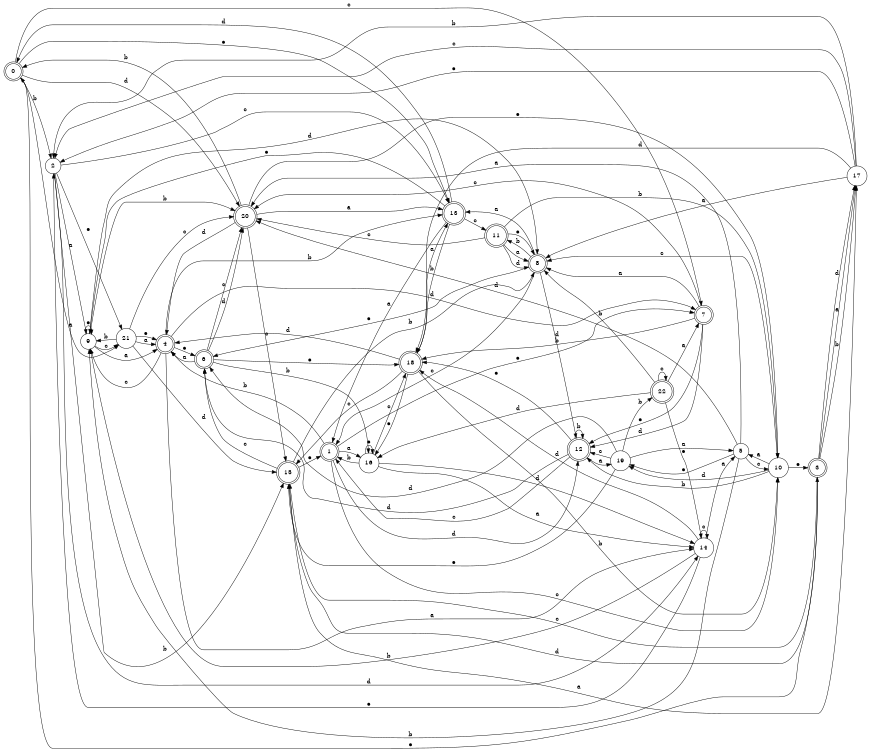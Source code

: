 digraph n19_7 {
__start0 [label="" shape="none"];

rankdir=LR;
size="8,5";

s0 [style="rounded,filled", color="black", fillcolor="white" shape="doublecircle", label="0"];
s1 [style="rounded,filled", color="black", fillcolor="white" shape="doublecircle", label="1"];
s2 [style="filled", color="black", fillcolor="white" shape="circle", label="2"];
s3 [style="rounded,filled", color="black", fillcolor="white" shape="doublecircle", label="3"];
s4 [style="rounded,filled", color="black", fillcolor="white" shape="doublecircle", label="4"];
s5 [style="filled", color="black", fillcolor="white" shape="circle", label="5"];
s6 [style="rounded,filled", color="black", fillcolor="white" shape="doublecircle", label="6"];
s7 [style="rounded,filled", color="black", fillcolor="white" shape="doublecircle", label="7"];
s8 [style="rounded,filled", color="black", fillcolor="white" shape="doublecircle", label="8"];
s9 [style="filled", color="black", fillcolor="white" shape="circle", label="9"];
s10 [style="filled", color="black", fillcolor="white" shape="circle", label="10"];
s11 [style="rounded,filled", color="black", fillcolor="white" shape="doublecircle", label="11"];
s12 [style="rounded,filled", color="black", fillcolor="white" shape="doublecircle", label="12"];
s13 [style="rounded,filled", color="black", fillcolor="white" shape="doublecircle", label="13"];
s14 [style="filled", color="black", fillcolor="white" shape="circle", label="14"];
s15 [style="rounded,filled", color="black", fillcolor="white" shape="doublecircle", label="15"];
s16 [style="filled", color="black", fillcolor="white" shape="circle", label="16"];
s17 [style="filled", color="black", fillcolor="white" shape="circle", label="17"];
s18 [style="rounded,filled", color="black", fillcolor="white" shape="doublecircle", label="18"];
s19 [style="filled", color="black", fillcolor="white" shape="circle", label="19"];
s20 [style="rounded,filled", color="black", fillcolor="white" shape="doublecircle", label="20"];
s21 [style="filled", color="black", fillcolor="white" shape="circle", label="21"];
s22 [style="rounded,filled", color="black", fillcolor="white" shape="doublecircle", label="22"];
s0 -> s21 [label="a"];
s0 -> s2 [label="b"];
s0 -> s7 [label="c"];
s0 -> s20 [label="d"];
s0 -> s13 [label="e"];
s1 -> s16 [label="a"];
s1 -> s4 [label="b"];
s1 -> s10 [label="c"];
s1 -> s12 [label="d"];
s1 -> s7 [label="e"];
s2 -> s9 [label="a"];
s2 -> s15 [label="b"];
s2 -> s13 [label="c"];
s2 -> s14 [label="d"];
s2 -> s21 [label="e"];
s3 -> s17 [label="a"];
s3 -> s17 [label="b"];
s3 -> s15 [label="c"];
s3 -> s17 [label="d"];
s3 -> s0 [label="e"];
s4 -> s14 [label="a"];
s4 -> s13 [label="b"];
s4 -> s9 [label="c"];
s4 -> s7 [label="d"];
s4 -> s6 [label="e"];
s5 -> s20 [label="a"];
s5 -> s9 [label="b"];
s5 -> s10 [label="c"];
s5 -> s20 [label="d"];
s5 -> s19 [label="e"];
s6 -> s4 [label="a"];
s6 -> s16 [label="b"];
s6 -> s20 [label="c"];
s6 -> s20 [label="d"];
s6 -> s18 [label="e"];
s7 -> s8 [label="a"];
s7 -> s18 [label="b"];
s7 -> s20 [label="c"];
s7 -> s12 [label="d"];
s7 -> s12 [label="e"];
s8 -> s13 [label="a"];
s8 -> s11 [label="b"];
s8 -> s1 [label="c"];
s8 -> s12 [label="d"];
s8 -> s6 [label="e"];
s9 -> s4 [label="a"];
s9 -> s20 [label="b"];
s9 -> s21 [label="c"];
s9 -> s8 [label="d"];
s9 -> s9 [label="e"];
s10 -> s5 [label="a"];
s10 -> s12 [label="b"];
s10 -> s8 [label="c"];
s10 -> s19 [label="d"];
s10 -> s3 [label="e"];
s11 -> s8 [label="a"];
s11 -> s10 [label="b"];
s11 -> s20 [label="c"];
s11 -> s8 [label="d"];
s11 -> s8 [label="e"];
s12 -> s19 [label="a"];
s12 -> s12 [label="b"];
s12 -> s1 [label="c"];
s12 -> s6 [label="d"];
s12 -> s18 [label="e"];
s13 -> s1 [label="a"];
s13 -> s18 [label="b"];
s13 -> s11 [label="c"];
s13 -> s0 [label="d"];
s13 -> s9 [label="e"];
s14 -> s5 [label="a"];
s14 -> s9 [label="b"];
s14 -> s14 [label="c"];
s14 -> s18 [label="d"];
s14 -> s2 [label="e"];
s15 -> s17 [label="a"];
s15 -> s8 [label="b"];
s15 -> s6 [label="c"];
s15 -> s3 [label="d"];
s15 -> s1 [label="e"];
s16 -> s14 [label="a"];
s16 -> s1 [label="b"];
s16 -> s18 [label="c"];
s16 -> s14 [label="d"];
s16 -> s16 [label="e"];
s17 -> s8 [label="a"];
s17 -> s2 [label="b"];
s17 -> s2 [label="c"];
s17 -> s18 [label="d"];
s17 -> s2 [label="e"];
s18 -> s13 [label="a"];
s18 -> s10 [label="b"];
s18 -> s15 [label="c"];
s18 -> s4 [label="d"];
s18 -> s16 [label="e"];
s19 -> s5 [label="a"];
s19 -> s22 [label="b"];
s19 -> s12 [label="c"];
s19 -> s6 [label="d"];
s19 -> s15 [label="e"];
s20 -> s13 [label="a"];
s20 -> s0 [label="b"];
s20 -> s15 [label="c"];
s20 -> s4 [label="d"];
s20 -> s10 [label="e"];
s21 -> s4 [label="a"];
s21 -> s9 [label="b"];
s21 -> s20 [label="c"];
s21 -> s15 [label="d"];
s21 -> s4 [label="e"];
s22 -> s7 [label="a"];
s22 -> s8 [label="b"];
s22 -> s22 [label="c"];
s22 -> s16 [label="d"];
s22 -> s14 [label="e"];

}